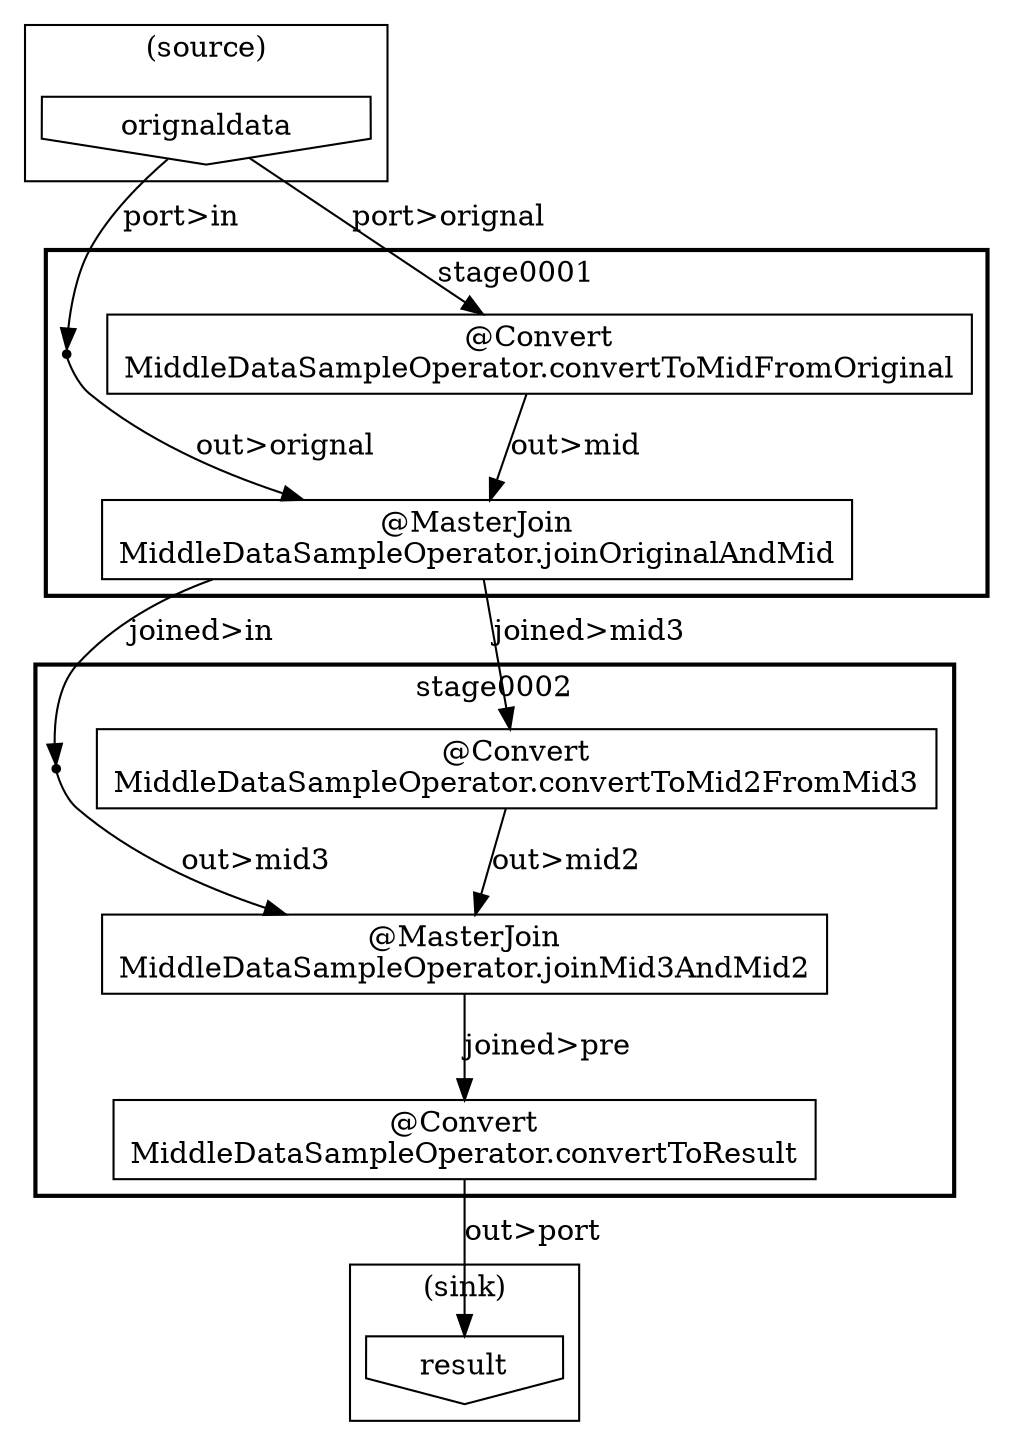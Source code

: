 digraph {
    subgraph "cluster_6f455fa5-368e-4d49-8f87-18f2cda65ec1" {
        label = "(sink)";
        "ac717cc9-743c-4b4f-89a2-1332f0c6a363" [shape=invhouse, label="result"];
    }
    subgraph "cluster_eee837f2-a003-4016-bafb-1629566bb301" {
        label = "stage0001";
        style = bold;
        "cb773c91-f1e5-4f30-b1db-515729375d57" [shape=box, label="@MasterJoin\nMiddleDataSampleOperator.joinOriginalAndMid"];
        "3b455145-7feb-4ec7-acd0-16289831b597" [shape=point];
        "c679de98-6642-4f06-b996-bd5d6075dc22" [shape=box, label="@Convert\nMiddleDataSampleOperator.convertToMidFromOriginal"];
    }
    subgraph "cluster_095fe6bb-a81a-44b9-b949-fc9e032bea65" {
        label = "stage0002";
        style = bold;
        "ed21dbda-653a-4f62-a24d-eed265c33875" [shape=point];
        "2871a6e5-f6ea-4a34-be24-bc77c9db3bd4" [shape=box, label="@Convert\nMiddleDataSampleOperator.convertToMid2FromMid3"];
        "0968357d-0f46-4386-afed-12e1afc74c28" [shape=box, label="@Convert\nMiddleDataSampleOperator.convertToResult"];
        "af7f4175-4f96-49a2-9adb-b66d8c25ac98" [shape=box, label="@MasterJoin\nMiddleDataSampleOperator.joinMid3AndMid2"];
    }
    subgraph "cluster_7bc610c2-4711-4518-9e5d-1bc9cab7eab2" {
        label = "(source)";
        "a77a5dbd-55d2-48f6-893d-62bbe01fe6e2" [shape=invhouse, label="orignaldata"];
    }
    "cb773c91-f1e5-4f30-b1db-515729375d57" -> "ed21dbda-653a-4f62-a24d-eed265c33875" [label="joined>in"];
    "cb773c91-f1e5-4f30-b1db-515729375d57" -> "2871a6e5-f6ea-4a34-be24-bc77c9db3bd4" [label="joined>mid3"];
    "c679de98-6642-4f06-b996-bd5d6075dc22" -> "cb773c91-f1e5-4f30-b1db-515729375d57" [label="out>mid"];
    "3b455145-7feb-4ec7-acd0-16289831b597" -> "cb773c91-f1e5-4f30-b1db-515729375d57" [label="out>orignal"];
    "2871a6e5-f6ea-4a34-be24-bc77c9db3bd4" -> "af7f4175-4f96-49a2-9adb-b66d8c25ac98" [label="out>mid2"];
    "ed21dbda-653a-4f62-a24d-eed265c33875" -> "af7f4175-4f96-49a2-9adb-b66d8c25ac98" [label="out>mid3"];
    "0968357d-0f46-4386-afed-12e1afc74c28" -> "ac717cc9-743c-4b4f-89a2-1332f0c6a363" [label="out>port"];
    "af7f4175-4f96-49a2-9adb-b66d8c25ac98" -> "0968357d-0f46-4386-afed-12e1afc74c28" [label="joined>pre"];
    "a77a5dbd-55d2-48f6-893d-62bbe01fe6e2" -> "3b455145-7feb-4ec7-acd0-16289831b597" [label="port>in"];
    "a77a5dbd-55d2-48f6-893d-62bbe01fe6e2" -> "c679de98-6642-4f06-b996-bd5d6075dc22" [label="port>orignal"];
}
